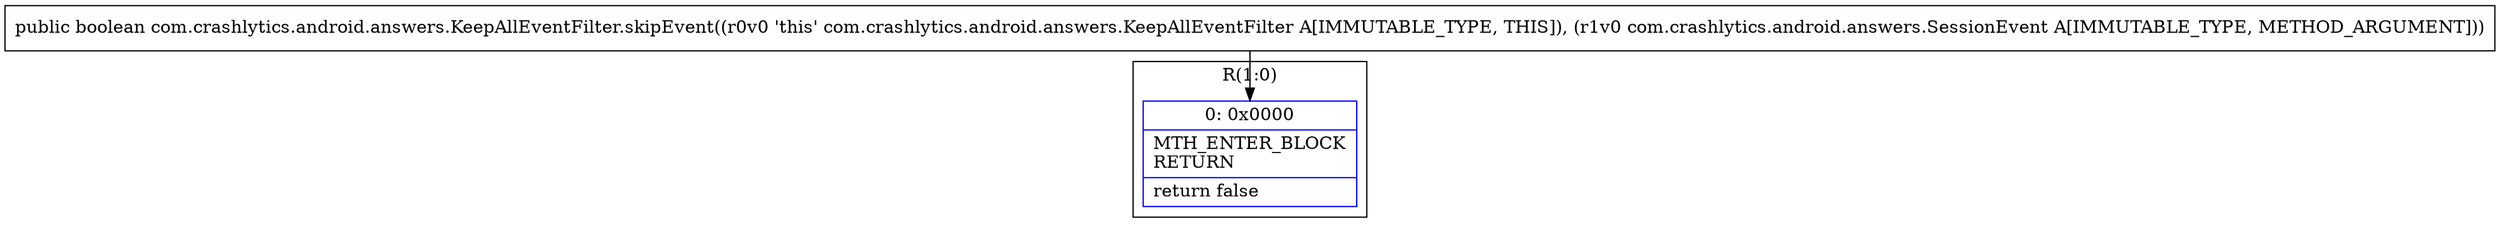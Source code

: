 digraph "CFG forcom.crashlytics.android.answers.KeepAllEventFilter.skipEvent(Lcom\/crashlytics\/android\/answers\/SessionEvent;)Z" {
subgraph cluster_Region_934679348 {
label = "R(1:0)";
node [shape=record,color=blue];
Node_0 [shape=record,label="{0\:\ 0x0000|MTH_ENTER_BLOCK\lRETURN\l|return false\l}"];
}
MethodNode[shape=record,label="{public boolean com.crashlytics.android.answers.KeepAllEventFilter.skipEvent((r0v0 'this' com.crashlytics.android.answers.KeepAllEventFilter A[IMMUTABLE_TYPE, THIS]), (r1v0 com.crashlytics.android.answers.SessionEvent A[IMMUTABLE_TYPE, METHOD_ARGUMENT])) }"];
MethodNode -> Node_0;
}

